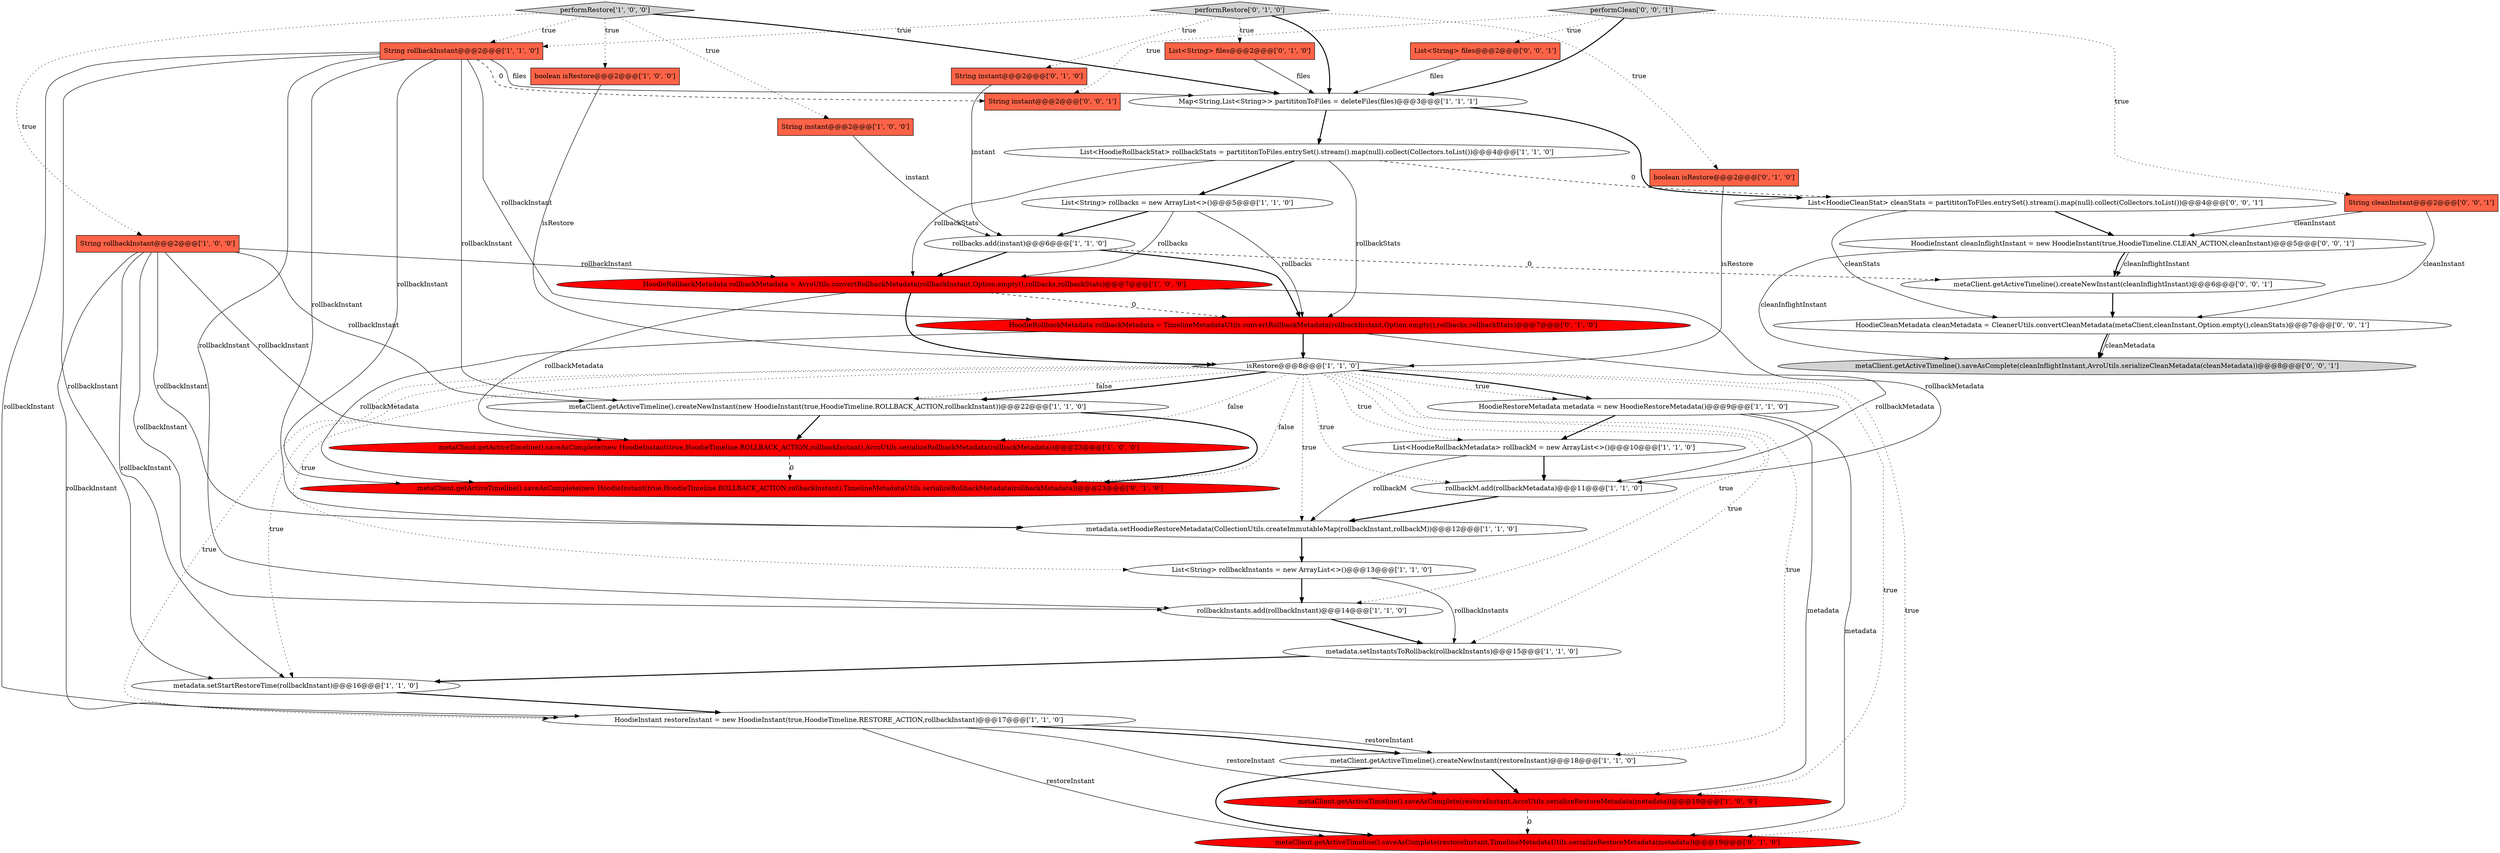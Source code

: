 digraph {
19 [style = filled, label = "HoodieRollbackMetadata rollbackMetadata = AvroUtils.convertRollbackMetadata(rollbackInstant,Option.empty(),rollbacks,rollbackStats)@@@7@@@['1', '0', '0']", fillcolor = red, shape = ellipse image = "AAA1AAABBB1BBB"];
26 [style = filled, label = "HoodieRollbackMetadata rollbackMetadata = TimelineMetadataUtils.convertRollbackMetadata(rollbackInstant,Option.empty(),rollbacks,rollbackStats)@@@7@@@['0', '1', '0']", fillcolor = red, shape = ellipse image = "AAA1AAABBB2BBB"];
25 [style = filled, label = "metaClient.getActiveTimeline().saveAsComplete(new HoodieInstant(true,HoodieTimeline.ROLLBACK_ACTION,rollbackInstant),TimelineMetadataUtils.serializeRollbackMetadata(rollbackMetadata))@@@23@@@['0', '1', '0']", fillcolor = red, shape = ellipse image = "AAA1AAABBB2BBB"];
16 [style = filled, label = "rollbacks.add(instant)@@@6@@@['1', '1', '0']", fillcolor = white, shape = ellipse image = "AAA0AAABBB1BBB"];
29 [style = filled, label = "performRestore['0', '1', '0']", fillcolor = lightgray, shape = diamond image = "AAA0AAABBB2BBB"];
15 [style = filled, label = "metaClient.getActiveTimeline().createNewInstant(restoreInstant)@@@18@@@['1', '1', '0']", fillcolor = white, shape = ellipse image = "AAA0AAABBB1BBB"];
0 [style = filled, label = "metaClient.getActiveTimeline().createNewInstant(new HoodieInstant(true,HoodieTimeline.ROLLBACK_ACTION,rollbackInstant))@@@22@@@['1', '1', '0']", fillcolor = white, shape = ellipse image = "AAA0AAABBB1BBB"];
30 [style = filled, label = "metaClient.getActiveTimeline().saveAsComplete(restoreInstant,TimelineMetadataUtils.serializeRestoreMetadata(metadata))@@@19@@@['0', '1', '0']", fillcolor = red, shape = ellipse image = "AAA1AAABBB2BBB"];
2 [style = filled, label = "List<HoodieRollbackMetadata> rollbackM = new ArrayList<>()@@@10@@@['1', '1', '0']", fillcolor = white, shape = ellipse image = "AAA0AAABBB1BBB"];
32 [style = filled, label = "HoodieCleanMetadata cleanMetadata = CleanerUtils.convertCleanMetadata(metaClient,cleanInstant,Option.empty(),cleanStats)@@@7@@@['0', '0', '1']", fillcolor = white, shape = ellipse image = "AAA0AAABBB3BBB"];
5 [style = filled, label = "String instant@@@2@@@['1', '0', '0']", fillcolor = tomato, shape = box image = "AAA0AAABBB1BBB"];
20 [style = filled, label = "Map<String,List<String>> partititonToFiles = deleteFiles(files)@@@3@@@['1', '1', '1']", fillcolor = white, shape = ellipse image = "AAA0AAABBB1BBB"];
17 [style = filled, label = "List<String> rollbacks = new ArrayList<>()@@@5@@@['1', '1', '0']", fillcolor = white, shape = ellipse image = "AAA0AAABBB1BBB"];
33 [style = filled, label = "metaClient.getActiveTimeline().saveAsComplete(cleanInflightInstant,AvroUtils.serializeCleanMetadata(cleanMetadata))@@@8@@@['0', '0', '1']", fillcolor = lightgray, shape = ellipse image = "AAA0AAABBB3BBB"];
13 [style = filled, label = "List<String> rollbackInstants = new ArrayList<>()@@@13@@@['1', '1', '0']", fillcolor = white, shape = ellipse image = "AAA0AAABBB1BBB"];
8 [style = filled, label = "metaClient.getActiveTimeline().saveAsComplete(new HoodieInstant(true,HoodieTimeline.ROLLBACK_ACTION,rollbackInstant),AvroUtils.serializeRollbackMetadata(rollbackMetadata))@@@23@@@['1', '0', '0']", fillcolor = red, shape = ellipse image = "AAA1AAABBB1BBB"];
23 [style = filled, label = "rollbackInstants.add(rollbackInstant)@@@14@@@['1', '1', '0']", fillcolor = white, shape = ellipse image = "AAA0AAABBB1BBB"];
10 [style = filled, label = "performRestore['1', '0', '0']", fillcolor = lightgray, shape = diamond image = "AAA0AAABBB1BBB"];
18 [style = filled, label = "HoodieRestoreMetadata metadata = new HoodieRestoreMetadata()@@@9@@@['1', '1', '0']", fillcolor = white, shape = ellipse image = "AAA0AAABBB1BBB"];
7 [style = filled, label = "String rollbackInstant@@@2@@@['1', '0', '0']", fillcolor = tomato, shape = box image = "AAA0AAABBB1BBB"];
3 [style = filled, label = "rollbackM.add(rollbackMetadata)@@@11@@@['1', '1', '0']", fillcolor = white, shape = ellipse image = "AAA0AAABBB1BBB"];
4 [style = filled, label = "metadata.setInstantsToRollback(rollbackInstants)@@@15@@@['1', '1', '0']", fillcolor = white, shape = ellipse image = "AAA0AAABBB1BBB"];
36 [style = filled, label = "metaClient.getActiveTimeline().createNewInstant(cleanInflightInstant)@@@6@@@['0', '0', '1']", fillcolor = white, shape = ellipse image = "AAA0AAABBB3BBB"];
12 [style = filled, label = "isRestore@@@8@@@['1', '1', '0']", fillcolor = white, shape = diamond image = "AAA0AAABBB1BBB"];
9 [style = filled, label = "String rollbackInstant@@@2@@@['1', '1', '0']", fillcolor = tomato, shape = box image = "AAA0AAABBB1BBB"];
11 [style = filled, label = "HoodieInstant restoreInstant = new HoodieInstant(true,HoodieTimeline.RESTORE_ACTION,rollbackInstant)@@@17@@@['1', '1', '0']", fillcolor = white, shape = ellipse image = "AAA0AAABBB1BBB"];
34 [style = filled, label = "List<String> files@@@2@@@['0', '0', '1']", fillcolor = tomato, shape = box image = "AAA0AAABBB3BBB"];
6 [style = filled, label = "metaClient.getActiveTimeline().saveAsComplete(restoreInstant,AvroUtils.serializeRestoreMetadata(metadata))@@@19@@@['1', '0', '0']", fillcolor = red, shape = ellipse image = "AAA1AAABBB1BBB"];
35 [style = filled, label = "performClean['0', '0', '1']", fillcolor = lightgray, shape = diamond image = "AAA0AAABBB3BBB"];
39 [style = filled, label = "String instant@@@2@@@['0', '0', '1']", fillcolor = tomato, shape = box image = "AAA0AAABBB3BBB"];
21 [style = filled, label = "List<HoodieRollbackStat> rollbackStats = partititonToFiles.entrySet().stream().map(null).collect(Collectors.toList())@@@4@@@['1', '1', '0']", fillcolor = white, shape = ellipse image = "AAA0AAABBB1BBB"];
1 [style = filled, label = "boolean isRestore@@@2@@@['1', '0', '0']", fillcolor = tomato, shape = box image = "AAA0AAABBB1BBB"];
14 [style = filled, label = "metadata.setStartRestoreTime(rollbackInstant)@@@16@@@['1', '1', '0']", fillcolor = white, shape = ellipse image = "AAA0AAABBB1BBB"];
22 [style = filled, label = "metadata.setHoodieRestoreMetadata(CollectionUtils.createImmutableMap(rollbackInstant,rollbackM))@@@12@@@['1', '1', '0']", fillcolor = white, shape = ellipse image = "AAA0AAABBB1BBB"];
27 [style = filled, label = "boolean isRestore@@@2@@@['0', '1', '0']", fillcolor = tomato, shape = box image = "AAA0AAABBB2BBB"];
38 [style = filled, label = "HoodieInstant cleanInflightInstant = new HoodieInstant(true,HoodieTimeline.CLEAN_ACTION,cleanInstant)@@@5@@@['0', '0', '1']", fillcolor = white, shape = ellipse image = "AAA0AAABBB3BBB"];
28 [style = filled, label = "List<String> files@@@2@@@['0', '1', '0']", fillcolor = tomato, shape = box image = "AAA0AAABBB2BBB"];
31 [style = filled, label = "String cleanInstant@@@2@@@['0', '0', '1']", fillcolor = tomato, shape = box image = "AAA0AAABBB3BBB"];
24 [style = filled, label = "String instant@@@2@@@['0', '1', '0']", fillcolor = tomato, shape = box image = "AAA0AAABBB2BBB"];
37 [style = filled, label = "List<HoodieCleanStat> cleanStats = partititonToFiles.entrySet().stream().map(null).collect(Collectors.toList())@@@4@@@['0', '0', '1']", fillcolor = white, shape = ellipse image = "AAA0AAABBB3BBB"];
9->39 [style = dashed, label="0"];
29->9 [style = dotted, label="true"];
13->4 [style = solid, label="rollbackInstants"];
12->15 [style = dotted, label="true"];
31->32 [style = solid, label="cleanInstant"];
21->37 [style = dashed, label="0"];
19->3 [style = solid, label="rollbackMetadata"];
21->19 [style = solid, label="rollbackStats"];
9->23 [style = solid, label="rollbackInstant"];
17->19 [style = solid, label="rollbacks"];
9->0 [style = solid, label="rollbackInstant"];
26->12 [style = bold, label=""];
38->33 [style = solid, label="cleanInflightInstant"];
9->25 [style = solid, label="rollbackInstant"];
0->25 [style = bold, label=""];
37->38 [style = bold, label=""];
12->18 [style = bold, label=""];
0->8 [style = bold, label=""];
20->37 [style = bold, label=""];
8->25 [style = dashed, label="0"];
10->1 [style = dotted, label="true"];
9->20 [style = solid, label="files"];
9->26 [style = solid, label="rollbackInstant"];
34->20 [style = solid, label="files"];
14->11 [style = bold, label=""];
22->13 [style = bold, label=""];
17->16 [style = bold, label=""];
9->14 [style = solid, label="rollbackInstant"];
12->3 [style = dotted, label="true"];
7->0 [style = solid, label="rollbackInstant"];
12->23 [style = dotted, label="true"];
19->12 [style = bold, label=""];
35->20 [style = bold, label=""];
32->33 [style = solid, label="cleanMetadata"];
11->6 [style = solid, label="restoreInstant"];
12->2 [style = dotted, label="true"];
16->26 [style = bold, label=""];
7->14 [style = solid, label="rollbackInstant"];
7->8 [style = solid, label="rollbackInstant"];
12->18 [style = dotted, label="true"];
16->19 [style = bold, label=""];
26->3 [style = solid, label="rollbackMetadata"];
12->11 [style = dotted, label="true"];
29->20 [style = bold, label=""];
12->22 [style = dotted, label="true"];
11->15 [style = solid, label="restoreInstant"];
12->6 [style = dotted, label="true"];
9->11 [style = solid, label="rollbackInstant"];
12->4 [style = dotted, label="true"];
11->30 [style = solid, label="restoreInstant"];
4->14 [style = bold, label=""];
24->16 [style = solid, label="instant"];
9->22 [style = solid, label="rollbackInstant"];
2->3 [style = bold, label=""];
10->9 [style = dotted, label="true"];
35->31 [style = dotted, label="true"];
32->33 [style = bold, label=""];
5->16 [style = solid, label="instant"];
21->26 [style = solid, label="rollbackStats"];
12->13 [style = dotted, label="true"];
19->26 [style = dashed, label="0"];
29->28 [style = dotted, label="true"];
7->22 [style = solid, label="rollbackInstant"];
1->12 [style = solid, label="isRestore"];
31->38 [style = solid, label="cleanInstant"];
16->36 [style = dashed, label="0"];
7->23 [style = solid, label="rollbackInstant"];
29->24 [style = dotted, label="true"];
35->39 [style = dotted, label="true"];
10->20 [style = bold, label=""];
29->27 [style = dotted, label="true"];
26->25 [style = solid, label="rollbackMetadata"];
12->0 [style = dotted, label="false"];
23->4 [style = bold, label=""];
36->32 [style = bold, label=""];
38->36 [style = bold, label=""];
38->36 [style = solid, label="cleanInflightInstant"];
15->6 [style = bold, label=""];
15->30 [style = bold, label=""];
18->2 [style = bold, label=""];
3->22 [style = bold, label=""];
12->0 [style = bold, label=""];
10->5 [style = dotted, label="true"];
12->30 [style = dotted, label="true"];
2->22 [style = solid, label="rollbackM"];
17->26 [style = solid, label="rollbacks"];
11->15 [style = bold, label=""];
20->21 [style = bold, label=""];
12->14 [style = dotted, label="true"];
12->8 [style = dotted, label="false"];
19->8 [style = solid, label="rollbackMetadata"];
27->12 [style = solid, label="isRestore"];
13->23 [style = bold, label=""];
37->32 [style = solid, label="cleanStats"];
12->25 [style = dotted, label="false"];
35->34 [style = dotted, label="true"];
28->20 [style = solid, label="files"];
6->30 [style = dashed, label="0"];
18->30 [style = solid, label="metadata"];
21->17 [style = bold, label=""];
10->7 [style = dotted, label="true"];
7->11 [style = solid, label="rollbackInstant"];
7->19 [style = solid, label="rollbackInstant"];
18->6 [style = solid, label="metadata"];
}
